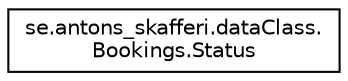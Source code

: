 digraph "Graphical Class Hierarchy"
{
 // LATEX_PDF_SIZE
  edge [fontname="Helvetica",fontsize="10",labelfontname="Helvetica",labelfontsize="10"];
  node [fontname="Helvetica",fontsize="10",shape=record];
  rankdir="LR";
  Node0 [label="se.antons_skafferi.dataClass.\lBookings.Status",height=0.2,width=0.4,color="black", fillcolor="white", style="filled",URL="$enumse_1_1antons__skafferi_1_1data_class_1_1_bookings_1_1_status.html",tooltip=" "];
}
